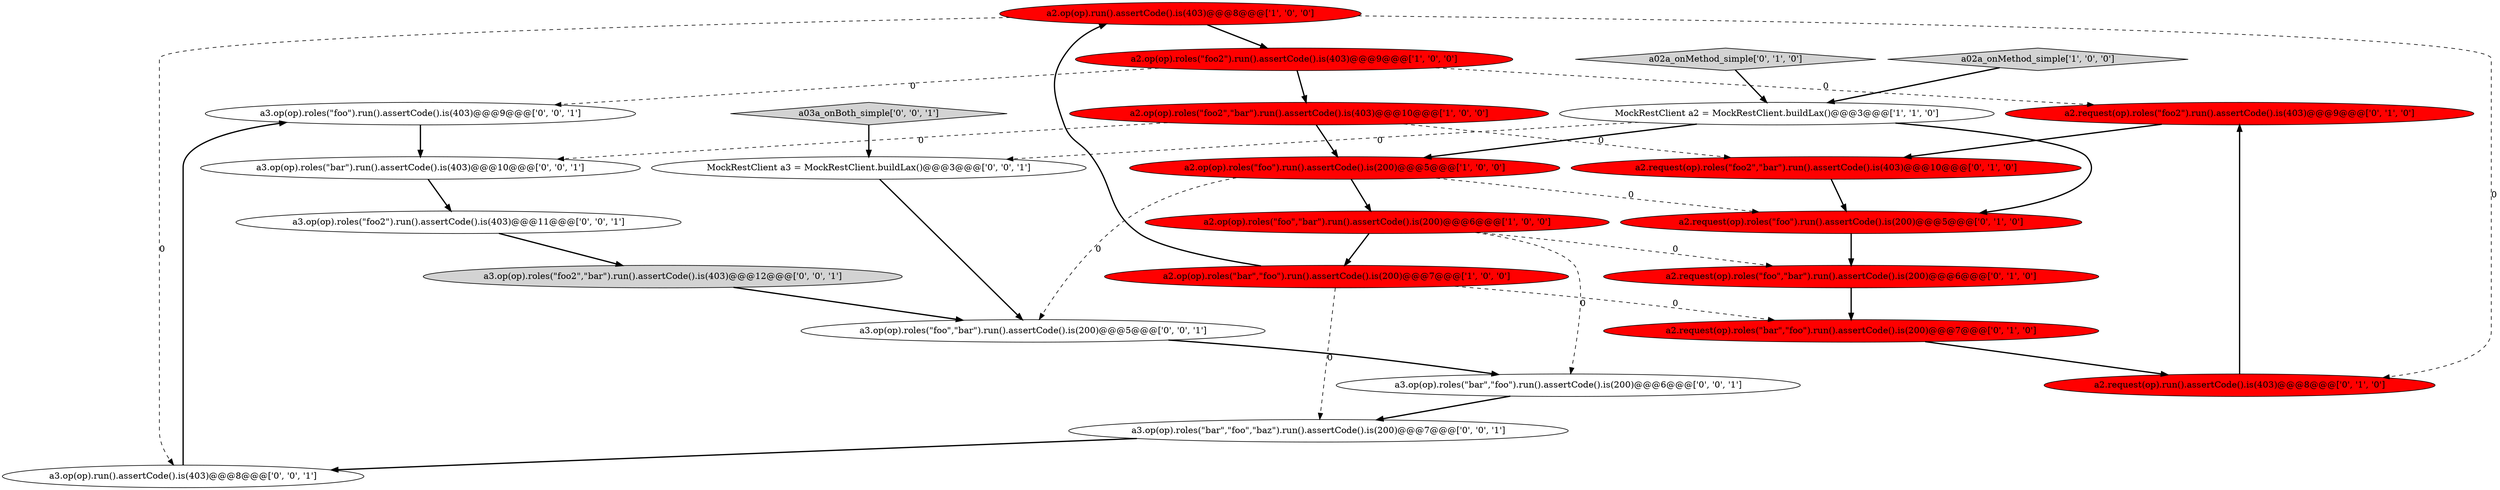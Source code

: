digraph {
7 [style = filled, label = "a2.op(op).run().assertCode().is(403)@@@8@@@['1', '0', '0']", fillcolor = red, shape = ellipse image = "AAA1AAABBB1BBB"];
20 [style = filled, label = "a3.op(op).roles(\"foo\").run().assertCode().is(403)@@@9@@@['0', '0', '1']", fillcolor = white, shape = ellipse image = "AAA0AAABBB3BBB"];
14 [style = filled, label = "a2.request(op).roles(\"foo2\",\"bar\").run().assertCode().is(403)@@@10@@@['0', '1', '0']", fillcolor = red, shape = ellipse image = "AAA1AAABBB2BBB"];
6 [style = filled, label = "a2.op(op).roles(\"foo\").run().assertCode().is(200)@@@5@@@['1', '0', '0']", fillcolor = red, shape = ellipse image = "AAA1AAABBB1BBB"];
12 [style = filled, label = "a2.request(op).roles(\"bar\",\"foo\").run().assertCode().is(200)@@@7@@@['0', '1', '0']", fillcolor = red, shape = ellipse image = "AAA1AAABBB2BBB"];
8 [style = filled, label = "a2.request(op).roles(\"foo\").run().assertCode().is(200)@@@5@@@['0', '1', '0']", fillcolor = red, shape = ellipse image = "AAA1AAABBB2BBB"];
13 [style = filled, label = "a2.request(op).roles(\"foo\",\"bar\").run().assertCode().is(200)@@@6@@@['0', '1', '0']", fillcolor = red, shape = ellipse image = "AAA1AAABBB2BBB"];
23 [style = filled, label = "a3.op(op).roles(\"bar\",\"foo\").run().assertCode().is(200)@@@6@@@['0', '0', '1']", fillcolor = white, shape = ellipse image = "AAA0AAABBB3BBB"];
4 [style = filled, label = "a2.op(op).roles(\"foo2\").run().assertCode().is(403)@@@9@@@['1', '0', '0']", fillcolor = red, shape = ellipse image = "AAA1AAABBB1BBB"];
0 [style = filled, label = "MockRestClient a2 = MockRestClient.buildLax()@@@3@@@['1', '1', '0']", fillcolor = white, shape = ellipse image = "AAA0AAABBB1BBB"];
1 [style = filled, label = "a2.op(op).roles(\"bar\",\"foo\").run().assertCode().is(200)@@@7@@@['1', '0', '0']", fillcolor = red, shape = ellipse image = "AAA1AAABBB1BBB"];
17 [style = filled, label = "a3.op(op).roles(\"foo\",\"bar\").run().assertCode().is(200)@@@5@@@['0', '0', '1']", fillcolor = white, shape = ellipse image = "AAA0AAABBB3BBB"];
18 [style = filled, label = "a3.op(op).run().assertCode().is(403)@@@8@@@['0', '0', '1']", fillcolor = white, shape = ellipse image = "AAA0AAABBB3BBB"];
16 [style = filled, label = "a03a_onBoth_simple['0', '0', '1']", fillcolor = lightgray, shape = diamond image = "AAA0AAABBB3BBB"];
15 [style = filled, label = "MockRestClient a3 = MockRestClient.buildLax()@@@3@@@['0', '0', '1']", fillcolor = white, shape = ellipse image = "AAA0AAABBB3BBB"];
9 [style = filled, label = "a2.request(op).run().assertCode().is(403)@@@8@@@['0', '1', '0']", fillcolor = red, shape = ellipse image = "AAA1AAABBB2BBB"];
11 [style = filled, label = "a02a_onMethod_simple['0', '1', '0']", fillcolor = lightgray, shape = diamond image = "AAA0AAABBB2BBB"];
10 [style = filled, label = "a2.request(op).roles(\"foo2\").run().assertCode().is(403)@@@9@@@['0', '1', '0']", fillcolor = red, shape = ellipse image = "AAA1AAABBB2BBB"];
5 [style = filled, label = "a02a_onMethod_simple['1', '0', '0']", fillcolor = lightgray, shape = diamond image = "AAA0AAABBB1BBB"];
3 [style = filled, label = "a2.op(op).roles(\"foo2\",\"bar\").run().assertCode().is(403)@@@10@@@['1', '0', '0']", fillcolor = red, shape = ellipse image = "AAA1AAABBB1BBB"];
22 [style = filled, label = "a3.op(op).roles(\"foo2\").run().assertCode().is(403)@@@11@@@['0', '0', '1']", fillcolor = white, shape = ellipse image = "AAA0AAABBB3BBB"];
19 [style = filled, label = "a3.op(op).roles(\"foo2\",\"bar\").run().assertCode().is(403)@@@12@@@['0', '0', '1']", fillcolor = lightgray, shape = ellipse image = "AAA0AAABBB3BBB"];
21 [style = filled, label = "a3.op(op).roles(\"bar\",\"foo\",\"baz\").run().assertCode().is(200)@@@7@@@['0', '0', '1']", fillcolor = white, shape = ellipse image = "AAA0AAABBB3BBB"];
2 [style = filled, label = "a2.op(op).roles(\"foo\",\"bar\").run().assertCode().is(200)@@@6@@@['1', '0', '0']", fillcolor = red, shape = ellipse image = "AAA1AAABBB1BBB"];
24 [style = filled, label = "a3.op(op).roles(\"bar\").run().assertCode().is(403)@@@10@@@['0', '0', '1']", fillcolor = white, shape = ellipse image = "AAA0AAABBB3BBB"];
2->23 [style = dashed, label="0"];
16->15 [style = bold, label=""];
4->3 [style = bold, label=""];
6->8 [style = dashed, label="0"];
7->18 [style = dashed, label="0"];
22->19 [style = bold, label=""];
10->14 [style = bold, label=""];
0->6 [style = bold, label=""];
2->1 [style = bold, label=""];
3->24 [style = dashed, label="0"];
0->15 [style = dashed, label="0"];
3->6 [style = bold, label=""];
6->17 [style = dashed, label="0"];
1->21 [style = dashed, label="0"];
19->17 [style = bold, label=""];
7->4 [style = bold, label=""];
9->10 [style = bold, label=""];
12->9 [style = bold, label=""];
24->22 [style = bold, label=""];
1->7 [style = bold, label=""];
17->23 [style = bold, label=""];
21->18 [style = bold, label=""];
6->2 [style = bold, label=""];
1->12 [style = dashed, label="0"];
18->20 [style = bold, label=""];
15->17 [style = bold, label=""];
11->0 [style = bold, label=""];
13->12 [style = bold, label=""];
5->0 [style = bold, label=""];
23->21 [style = bold, label=""];
4->20 [style = dashed, label="0"];
7->9 [style = dashed, label="0"];
2->13 [style = dashed, label="0"];
0->8 [style = bold, label=""];
14->8 [style = bold, label=""];
3->14 [style = dashed, label="0"];
4->10 [style = dashed, label="0"];
20->24 [style = bold, label=""];
8->13 [style = bold, label=""];
}
